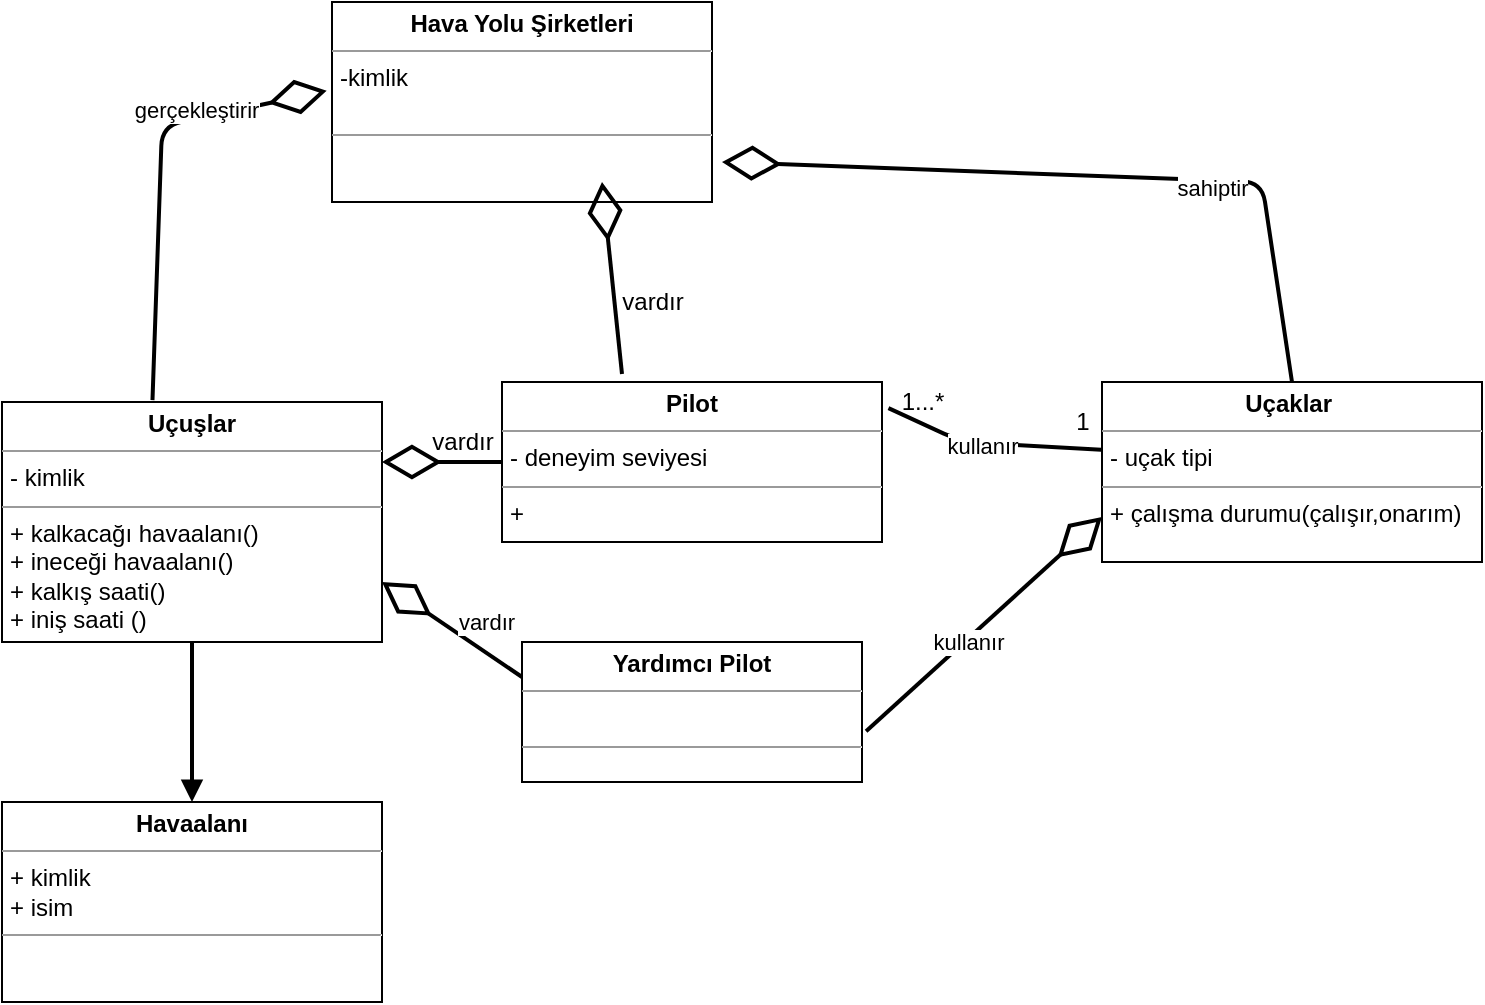 <mxfile version="15.0.2" type="github">
  <diagram name="Page-1" id="c4acf3e9-155e-7222-9cf6-157b1a14988f">
    <mxGraphModel dx="1038" dy="617" grid="1" gridSize="10" guides="1" tooltips="1" connect="1" arrows="1" fold="1" page="1" pageScale="1" pageWidth="850" pageHeight="1100" background="none" math="0" shadow="0">
      <root>
        <mxCell id="0" />
        <mxCell id="1" parent="0" />
        <mxCell id="kvTaz55kBqlkP1QKOlMg-1" value="&lt;p style=&quot;margin: 0px ; margin-top: 4px ; text-align: center&quot;&gt;&lt;b&gt;Hava Yolu Şirketleri&lt;/b&gt;&lt;/p&gt;&lt;hr size=&quot;1&quot;&gt;&lt;p style=&quot;margin: 0px ; margin-left: 4px&quot;&gt;-kimlik&lt;/p&gt;&lt;p style=&quot;margin: 0px ; margin-left: 4px&quot;&gt;&lt;br&gt;&lt;/p&gt;&lt;hr size=&quot;1&quot;&gt;&lt;p style=&quot;margin: 0px ; margin-left: 4px&quot;&gt;&amp;nbsp;&lt;br&gt;&lt;/p&gt;" style="verticalAlign=top;align=left;overflow=fill;fontSize=12;fontFamily=Helvetica;html=1;" vertex="1" parent="1">
          <mxGeometry x="235" y="30" width="190" height="100" as="geometry" />
        </mxCell>
        <mxCell id="kvTaz55kBqlkP1QKOlMg-5" value="&lt;p style=&quot;margin: 0px ; margin-top: 4px ; text-align: center&quot;&gt;&lt;b&gt;Havaalanı&lt;/b&gt;&lt;/p&gt;&lt;hr size=&quot;1&quot;&gt;&lt;p style=&quot;margin: 0px ; margin-left: 4px&quot;&gt;+ kimlik&lt;br&gt;&lt;/p&gt;&lt;p style=&quot;margin: 0px ; margin-left: 4px&quot;&gt;+ isim&lt;/p&gt;&lt;hr size=&quot;1&quot;&gt;&lt;p style=&quot;margin: 0px ; margin-left: 4px&quot;&gt;&amp;nbsp; &amp;nbsp;&amp;nbsp;&lt;br&gt;&lt;/p&gt;" style="verticalAlign=top;align=left;overflow=fill;fontSize=12;fontFamily=Helvetica;html=1;" vertex="1" parent="1">
          <mxGeometry x="70" y="430" width="190" height="100" as="geometry" />
        </mxCell>
        <mxCell id="kvTaz55kBqlkP1QKOlMg-6" value="&lt;p style=&quot;margin: 0px ; margin-top: 4px ; text-align: center&quot;&gt;&lt;b&gt;Pilot&lt;/b&gt;&lt;/p&gt;&lt;hr size=&quot;1&quot;&gt;&lt;p style=&quot;margin: 0px ; margin-left: 4px&quot;&gt;- deneyim seviyesi&lt;br&gt;&lt;/p&gt;&lt;hr size=&quot;1&quot;&gt;&lt;p style=&quot;margin: 0px ; margin-left: 4px&quot;&gt;+&lt;br&gt;&lt;/p&gt;" style="verticalAlign=top;align=left;overflow=fill;fontSize=12;fontFamily=Helvetica;html=1;" vertex="1" parent="1">
          <mxGeometry x="320" y="220" width="190" height="80" as="geometry" />
        </mxCell>
        <mxCell id="kvTaz55kBqlkP1QKOlMg-7" value="&lt;p style=&quot;margin: 0px ; margin-top: 4px ; text-align: center&quot;&gt;&lt;b&gt;Yardımcı Pilot&lt;/b&gt;&lt;/p&gt;&lt;hr size=&quot;1&quot;&gt;&lt;p style=&quot;margin: 0px ; margin-left: 4px&quot;&gt;&amp;nbsp;&amp;nbsp;&lt;br&gt;&lt;/p&gt;&lt;hr size=&quot;1&quot;&gt;&lt;p style=&quot;margin: 0px ; margin-left: 4px&quot;&gt;&amp;nbsp; &amp;nbsp;&amp;nbsp;&lt;br&gt;&lt;/p&gt;" style="verticalAlign=top;align=left;overflow=fill;fontSize=12;fontFamily=Helvetica;html=1;" vertex="1" parent="1">
          <mxGeometry x="330" y="350" width="170" height="70" as="geometry" />
        </mxCell>
        <mxCell id="kvTaz55kBqlkP1QKOlMg-12" value="" style="endArrow=diamondThin;endFill=0;endSize=24;html=1;strokeWidth=2;entryX=1;entryY=0.75;entryDx=0;entryDy=0;exitX=0;exitY=0.25;exitDx=0;exitDy=0;" edge="1" parent="1" source="kvTaz55kBqlkP1QKOlMg-7" target="kvTaz55kBqlkP1QKOlMg-17">
          <mxGeometry width="160" relative="1" as="geometry">
            <mxPoint x="10" y="390" as="sourcePoint" />
            <mxPoint x="152.01" y="362.47" as="targetPoint" />
          </mxGeometry>
        </mxCell>
        <mxCell id="kvTaz55kBqlkP1QKOlMg-42" value="vardır" style="edgeLabel;html=1;align=center;verticalAlign=middle;resizable=0;points=[];" vertex="1" connectable="0" parent="kvTaz55kBqlkP1QKOlMg-12">
          <mxGeometry x="-0.405" y="-4" relative="1" as="geometry">
            <mxPoint y="-10" as="offset" />
          </mxGeometry>
        </mxCell>
        <mxCell id="kvTaz55kBqlkP1QKOlMg-14" value="" style="endArrow=diamondThin;endFill=0;endSize=24;html=1;strokeWidth=2;exitX=0.396;exitY=-0.008;exitDx=0;exitDy=0;exitPerimeter=0;entryX=-0.014;entryY=0.444;entryDx=0;entryDy=0;entryPerimeter=0;" edge="1" parent="1" source="kvTaz55kBqlkP1QKOlMg-17" target="kvTaz55kBqlkP1QKOlMg-1">
          <mxGeometry width="160" relative="1" as="geometry">
            <mxPoint x="144.41" y="227.27" as="sourcePoint" />
            <mxPoint x="500" y="220" as="targetPoint" />
            <Array as="points">
              <mxPoint x="150" y="92" />
            </Array>
          </mxGeometry>
        </mxCell>
        <mxCell id="kvTaz55kBqlkP1QKOlMg-30" value="gerçekleştirir" style="edgeLabel;html=1;align=center;verticalAlign=middle;resizable=0;points=[];" vertex="1" connectable="0" parent="kvTaz55kBqlkP1QKOlMg-14">
          <mxGeometry x="0.405" y="4" relative="1" as="geometry">
            <mxPoint as="offset" />
          </mxGeometry>
        </mxCell>
        <mxCell id="kvTaz55kBqlkP1QKOlMg-46" value="" style="edgeStyle=orthogonalEdgeStyle;rounded=0;orthogonalLoop=1;jettySize=auto;html=1;endArrow=block;endFill=1;strokeWidth=2;" edge="1" parent="1" source="kvTaz55kBqlkP1QKOlMg-17" target="kvTaz55kBqlkP1QKOlMg-5">
          <mxGeometry relative="1" as="geometry" />
        </mxCell>
        <mxCell id="kvTaz55kBqlkP1QKOlMg-17" value="&lt;p style=&quot;margin: 0px ; margin-top: 4px ; text-align: center&quot;&gt;&lt;b&gt;Uçuşlar&lt;/b&gt;&lt;/p&gt;&lt;hr size=&quot;1&quot;&gt;&lt;p style=&quot;margin: 0px ; margin-left: 4px&quot;&gt;- kimlik&lt;br&gt;&lt;/p&gt;&lt;hr size=&quot;1&quot;&gt;&lt;p style=&quot;margin: 0px ; margin-left: 4px&quot;&gt;+ kalkacağı havaalanı()&lt;br&gt;+ ineceği havaalanı()&lt;/p&gt;&lt;p style=&quot;margin: 0px ; margin-left: 4px&quot;&gt;+ kalkış saati()&lt;/p&gt;&lt;p style=&quot;margin: 0px ; margin-left: 4px&quot;&gt;+ iniş saati ()&lt;/p&gt;" style="verticalAlign=top;align=left;overflow=fill;fontSize=12;fontFamily=Helvetica;html=1;" vertex="1" parent="1">
          <mxGeometry x="70" y="230" width="190" height="120" as="geometry" />
        </mxCell>
        <mxCell id="kvTaz55kBqlkP1QKOlMg-28" value="" style="endArrow=diamondThin;endFill=0;endSize=24;html=1;strokeWidth=2;exitX=0.5;exitY=0;exitDx=0;exitDy=0;" edge="1" parent="1" source="kvTaz55kBqlkP1QKOlMg-31">
          <mxGeometry width="160" relative="1" as="geometry">
            <mxPoint x="420" y="220" as="sourcePoint" />
            <mxPoint x="430" y="110" as="targetPoint" />
            <Array as="points">
              <mxPoint x="700" y="120" />
            </Array>
          </mxGeometry>
        </mxCell>
        <mxCell id="kvTaz55kBqlkP1QKOlMg-29" value="sahiptir" style="edgeLabel;html=1;align=center;verticalAlign=middle;resizable=0;points=[];" vertex="1" connectable="0" parent="kvTaz55kBqlkP1QKOlMg-28">
          <mxGeometry x="-0.319" y="4" relative="1" as="geometry">
            <mxPoint as="offset" />
          </mxGeometry>
        </mxCell>
        <mxCell id="kvTaz55kBqlkP1QKOlMg-31" value="&lt;p style=&quot;margin: 0px ; margin-top: 4px ; text-align: center&quot;&gt;&lt;b&gt;Uçaklar&amp;nbsp;&lt;/b&gt;&lt;/p&gt;&lt;hr size=&quot;1&quot;&gt;&lt;p style=&quot;margin: 0px ; margin-left: 4px&quot;&gt;- uçak tipi&amp;nbsp; &amp;nbsp;&lt;br&gt;&lt;/p&gt;&lt;hr size=&quot;1&quot;&gt;&lt;p style=&quot;margin: 0px ; margin-left: 4px&quot;&gt;+ çalışma durumu(çalışır,onarım)&lt;br&gt;&lt;/p&gt;" style="verticalAlign=top;align=left;overflow=fill;fontSize=12;fontFamily=Helvetica;html=1;" vertex="1" parent="1">
          <mxGeometry x="620" y="220" width="190" height="90" as="geometry" />
        </mxCell>
        <mxCell id="kvTaz55kBqlkP1QKOlMg-32" value="" style="endArrow=diamondThin;endFill=0;endSize=24;html=1;strokeWidth=2;exitX=0;exitY=0.5;exitDx=0;exitDy=0;entryX=1;entryY=0.25;entryDx=0;entryDy=0;" edge="1" parent="1" source="kvTaz55kBqlkP1QKOlMg-6" target="kvTaz55kBqlkP1QKOlMg-17">
          <mxGeometry width="160" relative="1" as="geometry">
            <mxPoint x="350" y="320" as="sourcePoint" />
            <mxPoint x="510" y="320" as="targetPoint" />
            <Array as="points">
              <mxPoint x="300" y="260" />
            </Array>
          </mxGeometry>
        </mxCell>
        <mxCell id="kvTaz55kBqlkP1QKOlMg-33" value="" style="endArrow=none;endFill=0;endSize=24;html=1;strokeWidth=2;entryX=-0.002;entryY=0.376;entryDx=0;entryDy=0;entryPerimeter=0;exitX=1.017;exitY=0.163;exitDx=0;exitDy=0;exitPerimeter=0;" edge="1" parent="1" source="kvTaz55kBqlkP1QKOlMg-6" target="kvTaz55kBqlkP1QKOlMg-31">
          <mxGeometry width="160" relative="1" as="geometry">
            <mxPoint x="460" y="250" as="sourcePoint" />
            <mxPoint x="620" y="250" as="targetPoint" />
            <Array as="points">
              <mxPoint x="550" y="250" />
            </Array>
          </mxGeometry>
        </mxCell>
        <mxCell id="kvTaz55kBqlkP1QKOlMg-34" value="Text" style="edgeLabel;html=1;align=center;verticalAlign=middle;resizable=0;points=[];" vertex="1" connectable="0" parent="kvTaz55kBqlkP1QKOlMg-33">
          <mxGeometry x="-0.193" y="-3" relative="1" as="geometry">
            <mxPoint as="offset" />
          </mxGeometry>
        </mxCell>
        <mxCell id="kvTaz55kBqlkP1QKOlMg-35" value="kullanır" style="edgeLabel;html=1;align=center;verticalAlign=middle;resizable=0;points=[];" vertex="1" connectable="0" parent="kvTaz55kBqlkP1QKOlMg-33">
          <mxGeometry x="-0.089" y="-1" relative="1" as="geometry">
            <mxPoint as="offset" />
          </mxGeometry>
        </mxCell>
        <mxCell id="kvTaz55kBqlkP1QKOlMg-37" value="" style="endArrow=diamondThin;endFill=0;endSize=24;html=1;strokeWidth=2;entryX=0;entryY=0.75;entryDx=0;entryDy=0;exitX=1.012;exitY=0.637;exitDx=0;exitDy=0;exitPerimeter=0;" edge="1" parent="1" source="kvTaz55kBqlkP1QKOlMg-7" target="kvTaz55kBqlkP1QKOlMg-31">
          <mxGeometry width="160" relative="1" as="geometry">
            <mxPoint x="350" y="320" as="sourcePoint" />
            <mxPoint x="510" y="320" as="targetPoint" />
            <Array as="points" />
          </mxGeometry>
        </mxCell>
        <mxCell id="kvTaz55kBqlkP1QKOlMg-38" value="kullanır" style="edgeLabel;html=1;align=center;verticalAlign=middle;resizable=0;points=[];" vertex="1" connectable="0" parent="kvTaz55kBqlkP1QKOlMg-37">
          <mxGeometry x="-0.152" y="-1" relative="1" as="geometry">
            <mxPoint as="offset" />
          </mxGeometry>
        </mxCell>
        <mxCell id="kvTaz55kBqlkP1QKOlMg-39" value="1...*" style="text;html=1;align=center;verticalAlign=middle;resizable=0;points=[];autosize=1;strokeColor=none;" vertex="1" parent="1">
          <mxGeometry x="510" y="220" width="40" height="20" as="geometry" />
        </mxCell>
        <mxCell id="kvTaz55kBqlkP1QKOlMg-40" value="1" style="text;html=1;align=center;verticalAlign=middle;resizable=0;points=[];autosize=1;strokeColor=none;" vertex="1" parent="1">
          <mxGeometry x="600" y="230" width="20" height="20" as="geometry" />
        </mxCell>
        <mxCell id="kvTaz55kBqlkP1QKOlMg-41" value="vardır" style="text;html=1;align=center;verticalAlign=middle;resizable=0;points=[];autosize=1;strokeColor=none;" vertex="1" parent="1">
          <mxGeometry x="275" y="240" width="50" height="20" as="geometry" />
        </mxCell>
        <mxCell id="kvTaz55kBqlkP1QKOlMg-44" value="" style="endArrow=diamondThin;endFill=0;endSize=24;html=1;strokeWidth=2;rounded=0;" edge="1" parent="1">
          <mxGeometry width="160" relative="1" as="geometry">
            <mxPoint x="380" y="216" as="sourcePoint" />
            <mxPoint x="370" y="120" as="targetPoint" />
            <Array as="points" />
          </mxGeometry>
        </mxCell>
        <mxCell id="kvTaz55kBqlkP1QKOlMg-45" value="vardır" style="text;html=1;align=center;verticalAlign=middle;resizable=0;points=[];autosize=1;strokeColor=none;" vertex="1" parent="1">
          <mxGeometry x="370" y="170" width="50" height="20" as="geometry" />
        </mxCell>
      </root>
    </mxGraphModel>
  </diagram>
</mxfile>
